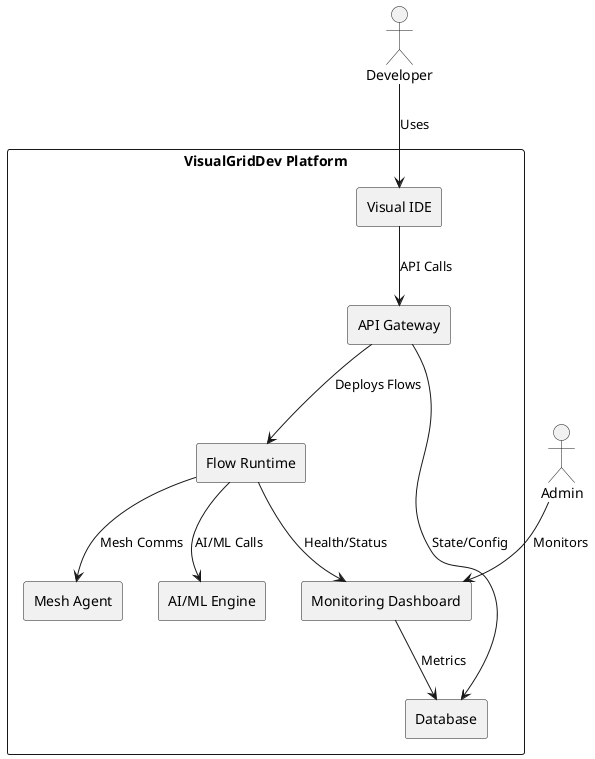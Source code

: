 @startuml
actor Developer
actor Admin
rectangle "VisualGridDev Platform" {
  rectangle "Visual IDE" as IDE
  rectangle "API Gateway" as API
  rectangle "Flow Runtime" as RT
  rectangle "Mesh Agent" as Mesh
  rectangle "AI/ML Engine" as AI
  rectangle "Monitoring Dashboard" as Mon
  rectangle "Database" as DB
}
Developer --> IDE : Uses
Admin --> Mon : Monitors
IDE --> API : API Calls
API --> RT : Deploys Flows
RT --> Mesh : Mesh Comms
RT --> AI : AI/ML Calls
RT --> Mon : Health/Status
API --> DB : State/Config
Mon --> DB : Metrics
@enduml